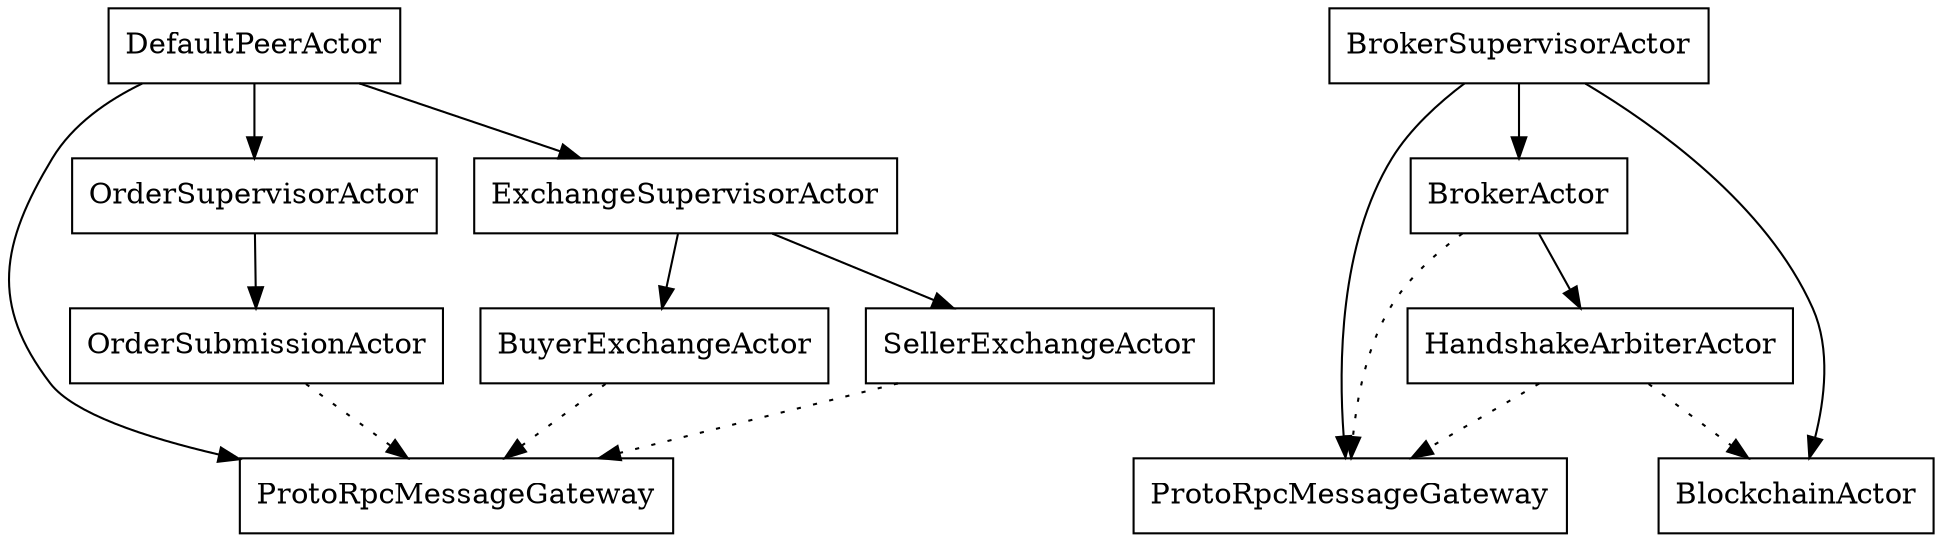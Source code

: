 digraph {
	node[shape=rectangle];

	ProtoRpcMessageGateway1[label="ProtoRpcMessageGateway"];
	ProtoRpcMessageGateway2[label="ProtoRpcMessageGateway"];

	# Client side
	DefaultPeerActor -> ProtoRpcMessageGateway1, OrderSupervisorActor;	

	# Client order book
	OrderSupervisorActor -> OrderSubmissionActor;
	OrderSubmissionActor -> ProtoRpcMessageGateway1[style=dotted];

	# Client exchange
	DefaultPeerActor -> ExchangeSupervisorActor;
	ExchangeSupervisorActor -> BuyerExchangeActor, SellerExchangeActor;
	BuyerExchangeActor -> ProtoRpcMessageGateway1[style=dotted];
	SellerExchangeActor -> ProtoRpcMessageGateway1[style=dotted];

	# Server side
	BrokerSupervisorActor -> BrokerActor, ProtoRpcMessageGateway2, BlockchainActor;
	BrokerActor -> ProtoRpcMessageGateway2[style=dotted];
	BrokerActor -> HandshakeArbiterActor;
	HandshakeArbiterActor -> ProtoRpcMessageGateway2[style=dotted];
	HandshakeArbiterActor -> BlockchainActor[style=dotted];
}